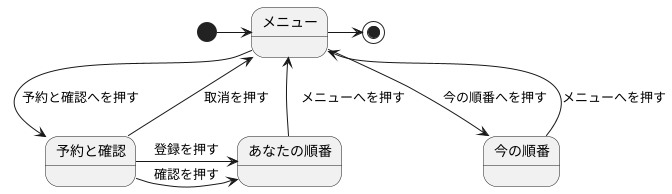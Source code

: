 @startuml 診察予約
[*] -right->メニュー
state メニュー{
}
state 予約と確認{
}
state あなたの順番{
}
state 今の順番{
}

メニュー -down-> 予約と確認 : 予約と確認へを押す
予約と確認 -up-> メニュー : 取消を押す

予約と確認 -right-> あなたの順番 : 登録を押す
予約と確認 -right-> あなたの順番 : 確認を押す
あなたの順番 -up-> メニュー :　メニューへを押す
メニュー -down-> 今の順番 : 今の順番へを押す
今の順番 -up-> メニュー : メニューへを押す
メニュー -right-> [*]
@enduml
